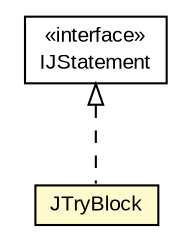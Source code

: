 #!/usr/local/bin/dot
#
# Class diagram 
# Generated by UMLGraph version 5.1 (http://www.umlgraph.org/)
#

digraph G {
	edge [fontname="arial",fontsize=10,labelfontname="arial",labelfontsize=10];
	node [fontname="arial",fontsize=10,shape=plaintext];
	nodesep=0.25;
	ranksep=0.5;
	// com.helger.jcodemodel.JTryBlock
	c1615 [label=<<table title="com.helger.jcodemodel.JTryBlock" border="0" cellborder="1" cellspacing="0" cellpadding="2" port="p" bgcolor="lemonChiffon" href="./JTryBlock.html">
		<tr><td><table border="0" cellspacing="0" cellpadding="1">
<tr><td align="center" balign="center"> JTryBlock </td></tr>
		</table></td></tr>
		</table>>, fontname="arial", fontcolor="black", fontsize=10.0];
	// com.helger.jcodemodel.IJStatement
	c1677 [label=<<table title="com.helger.jcodemodel.IJStatement" border="0" cellborder="1" cellspacing="0" cellpadding="2" port="p" href="./IJStatement.html">
		<tr><td><table border="0" cellspacing="0" cellpadding="1">
<tr><td align="center" balign="center"> &#171;interface&#187; </td></tr>
<tr><td align="center" balign="center"> IJStatement </td></tr>
		</table></td></tr>
		</table>>, fontname="arial", fontcolor="black", fontsize=10.0];
	//com.helger.jcodemodel.JTryBlock implements com.helger.jcodemodel.IJStatement
	c1677:p -> c1615:p [dir=back,arrowtail=empty,style=dashed];
}

